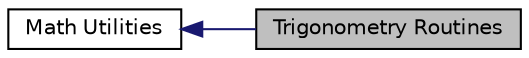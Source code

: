 digraph "Trigonometry Routines"
{
  edge [fontname="Helvetica",fontsize="10",labelfontname="Helvetica",labelfontsize="10"];
  node [fontname="Helvetica",fontsize="10",shape=record];
  rankdir=LR;
  Node1 [label="Math Utilities",height=0.2,width=0.4,color="black", fillcolor="white", style="filled",URL="$group__MathUtils.html"];
  Node0 [label="Trigonometry Routines",height=0.2,width=0.4,color="black", fillcolor="grey75", style="filled", fontcolor="black"];
  Node1->Node0 [shape=plaintext, color="midnightblue", dir="back", style="solid"];
}
